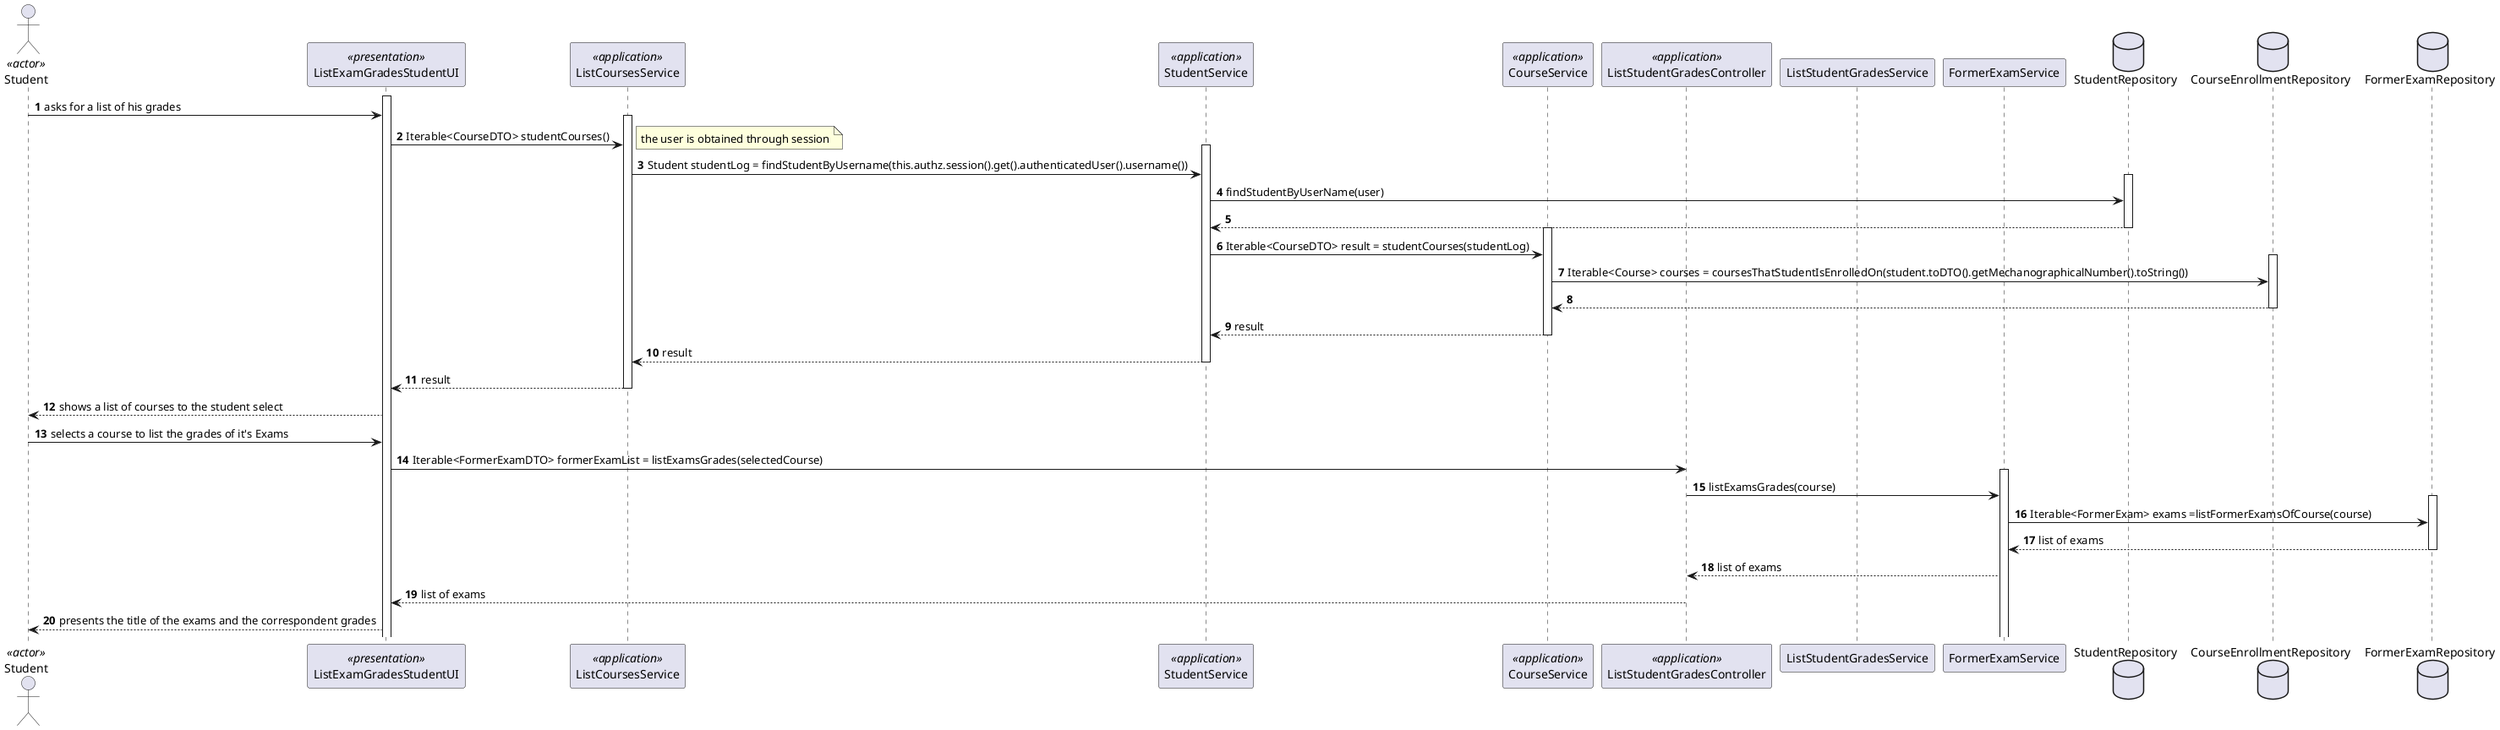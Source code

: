 @startuml
autonumber

actor Student as St <<actor>>
participant "ListExamGradesStudentUI" as UI <<presentation>>
participant "ListCoursesService" as CrSer <<application>>
participant "StudentService" as StService <<application>>
participant "CourseService" as CService <<application>>
participant "ListStudentGradesController" as Ctr <<application>>
participant "ListStudentGradesService" as GrSer
participant "FormerExamService" as FEService
database "StudentRepository" as StRepo
database "CourseEnrollmentRepository" as CERepo
database "FormerExamRepository" as ExaRepo

activate UI
St -> UI : asks for a list of his grades
activate CrSer
UI -> CrSer: Iterable<CourseDTO> studentCourses()
note right
the user is obtained through session
end note
activate StService
CrSer-> StService:  Student studentLog = findStudentByUsername(this.authz.session().get().authenticatedUser().username())
activate StRepo
StService-> StRepo: findStudentByUserName(user)
StRepo --> StService:
deactivate StRepo
activate CService
StService->CService: Iterable<CourseDTO> result = studentCourses(studentLog)
activate CERepo
CService -> CERepo: Iterable<Course> courses = coursesThatStudentIsEnrolledOn(student.toDTO().getMechanographicalNumber().toString())
CERepo --> CService:
deactivate CERepo
CService-->StService: result
deactivate CService
StService--> CrSer: result
deactivate StService
CrSer-->UI: result
deactivate CrSer
UI-->St: shows a list of courses to the student select
St->UI: selects a course to list the grades of it's Exams
UI->Ctr: Iterable<FormerExamDTO> formerExamList = listExamsGrades(selectedCourse)
activate FEService
Ctr->FEService: listExamsGrades(course)
activate ExaRepo
FEService->ExaRepo:Iterable<FormerExam> exams =listFormerExamsOfCourse(course)
ExaRepo-->FEService: list of exams
deactivate ExaRepo
FEService-->Ctr: list of exams
Ctr-->UI: list of exams
UI-->St: presents the title of the exams and the correspondent grades
deactivate StService
deactivate CService

@enduml